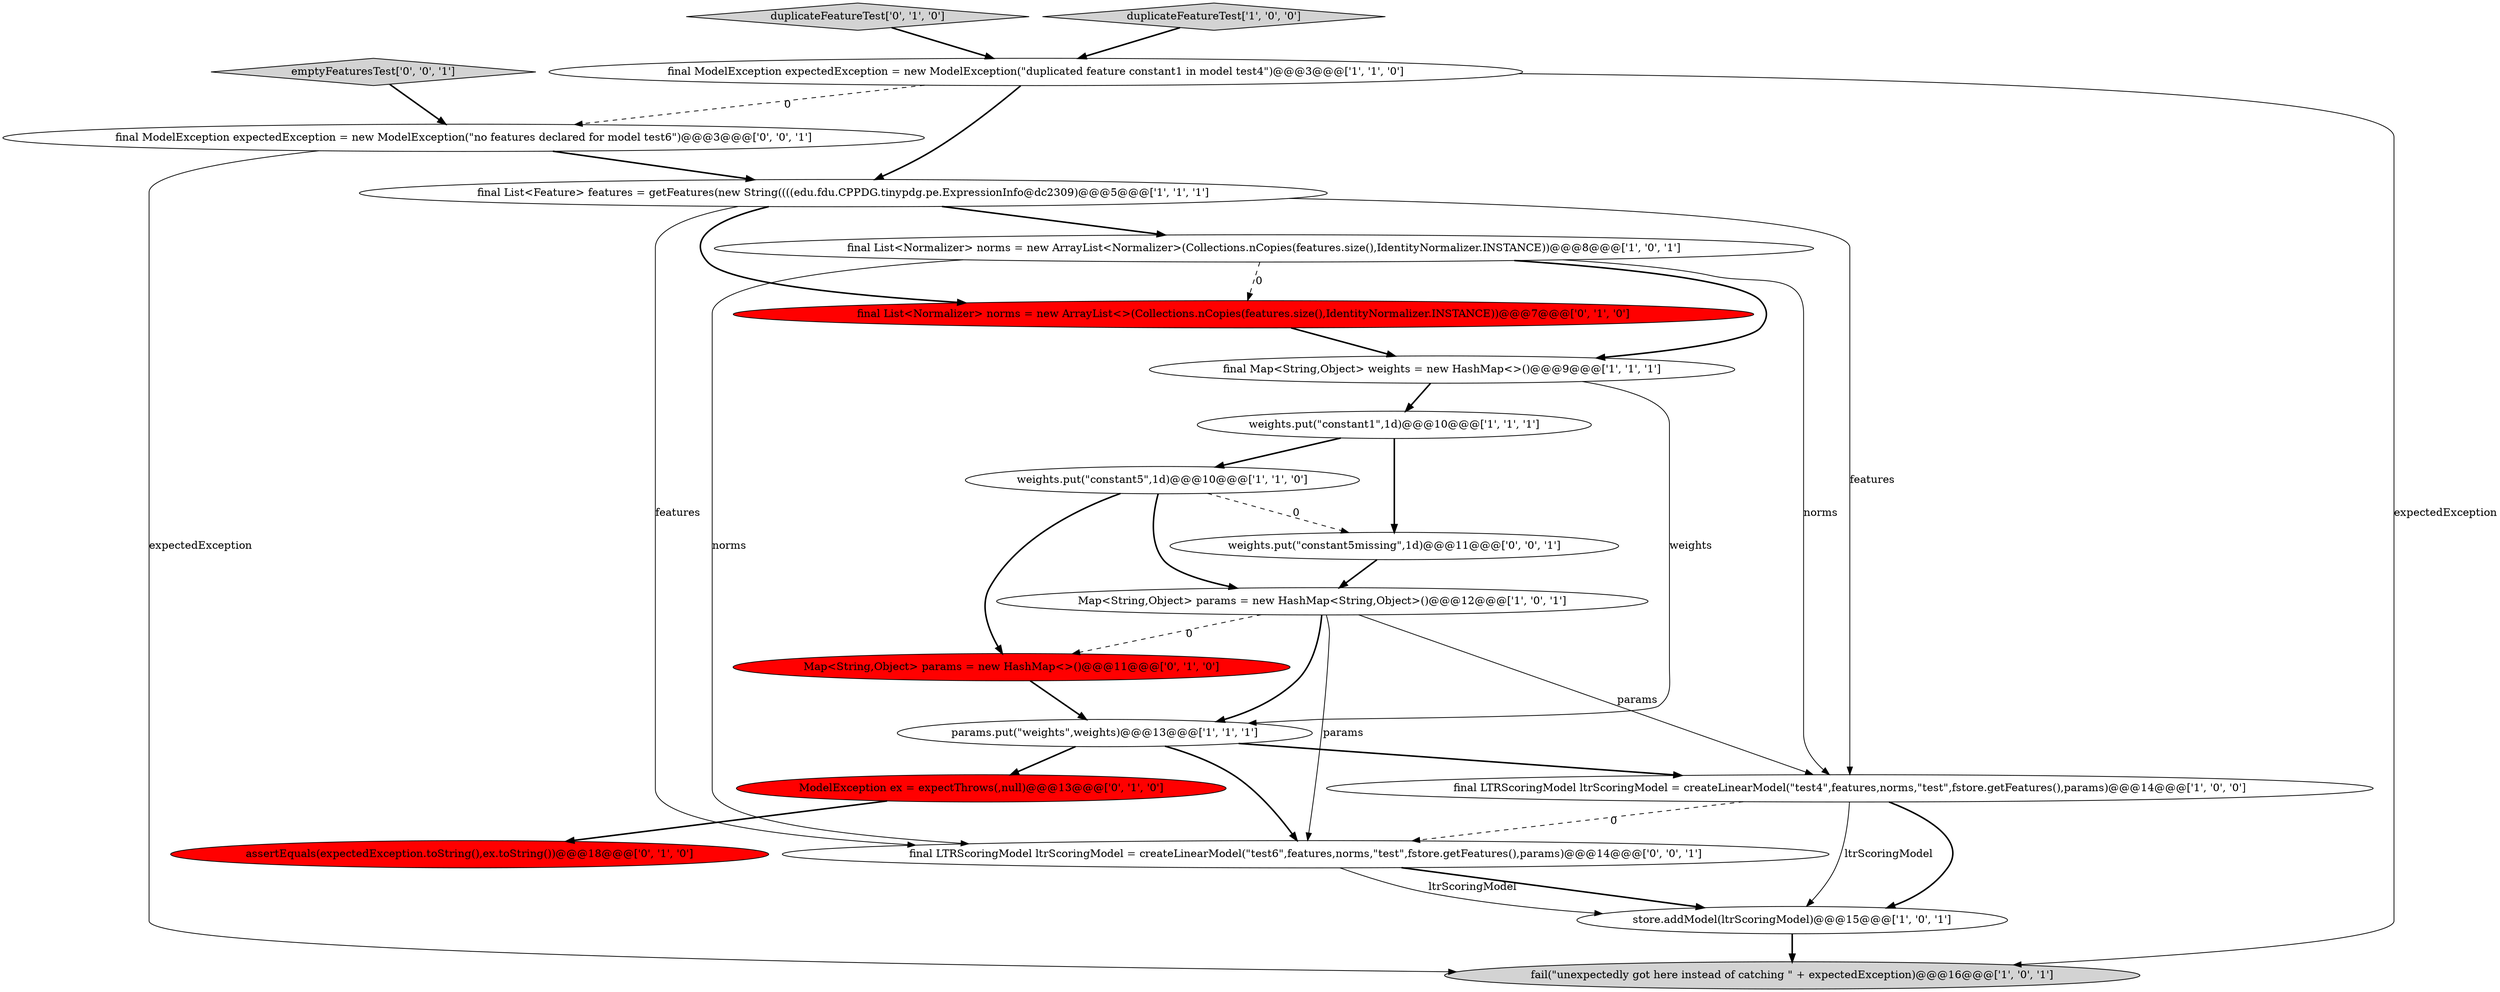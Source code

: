 digraph {
6 [style = filled, label = "weights.put(\"constant1\",1d)@@@10@@@['1', '1', '1']", fillcolor = white, shape = ellipse image = "AAA0AAABBB1BBB"];
3 [style = filled, label = "final List<Feature> features = getFeatures(new String((((edu.fdu.CPPDG.tinypdg.pe.ExpressionInfo@dc2309)@@@5@@@['1', '1', '1']", fillcolor = white, shape = ellipse image = "AAA0AAABBB1BBB"];
19 [style = filled, label = "final LTRScoringModel ltrScoringModel = createLinearModel(\"test6\",features,norms,\"test\",fstore.getFeatures(),params)@@@14@@@['0', '0', '1']", fillcolor = white, shape = ellipse image = "AAA0AAABBB3BBB"];
11 [style = filled, label = "final ModelException expectedException = new ModelException(\"duplicated feature constant1 in model test4\")@@@3@@@['1', '1', '0']", fillcolor = white, shape = ellipse image = "AAA0AAABBB1BBB"];
4 [style = filled, label = "Map<String,Object> params = new HashMap<String,Object>()@@@12@@@['1', '0', '1']", fillcolor = white, shape = ellipse image = "AAA0AAABBB1BBB"];
14 [style = filled, label = "duplicateFeatureTest['0', '1', '0']", fillcolor = lightgray, shape = diamond image = "AAA0AAABBB2BBB"];
18 [style = filled, label = "final ModelException expectedException = new ModelException(\"no features declared for model test6\")@@@3@@@['0', '0', '1']", fillcolor = white, shape = ellipse image = "AAA0AAABBB3BBB"];
8 [style = filled, label = "duplicateFeatureTest['1', '0', '0']", fillcolor = lightgray, shape = diamond image = "AAA0AAABBB1BBB"];
20 [style = filled, label = "weights.put(\"constant5missing\",1d)@@@11@@@['0', '0', '1']", fillcolor = white, shape = ellipse image = "AAA0AAABBB3BBB"];
1 [style = filled, label = "params.put(\"weights\",weights)@@@13@@@['1', '1', '1']", fillcolor = white, shape = ellipse image = "AAA0AAABBB1BBB"];
16 [style = filled, label = "Map<String,Object> params = new HashMap<>()@@@11@@@['0', '1', '0']", fillcolor = red, shape = ellipse image = "AAA1AAABBB2BBB"];
10 [style = filled, label = "store.addModel(ltrScoringModel)@@@15@@@['1', '0', '1']", fillcolor = white, shape = ellipse image = "AAA0AAABBB1BBB"];
7 [style = filled, label = "final List<Normalizer> norms = new ArrayList<Normalizer>(Collections.nCopies(features.size(),IdentityNormalizer.INSTANCE))@@@8@@@['1', '0', '1']", fillcolor = white, shape = ellipse image = "AAA0AAABBB1BBB"];
17 [style = filled, label = "emptyFeaturesTest['0', '0', '1']", fillcolor = lightgray, shape = diamond image = "AAA0AAABBB3BBB"];
15 [style = filled, label = "final List<Normalizer> norms = new ArrayList<>(Collections.nCopies(features.size(),IdentityNormalizer.INSTANCE))@@@7@@@['0', '1', '0']", fillcolor = red, shape = ellipse image = "AAA1AAABBB2BBB"];
13 [style = filled, label = "ModelException ex = expectThrows(,null)@@@13@@@['0', '1', '0']", fillcolor = red, shape = ellipse image = "AAA1AAABBB2BBB"];
9 [style = filled, label = "final LTRScoringModel ltrScoringModel = createLinearModel(\"test4\",features,norms,\"test\",fstore.getFeatures(),params)@@@14@@@['1', '0', '0']", fillcolor = white, shape = ellipse image = "AAA0AAABBB1BBB"];
5 [style = filled, label = "fail(\"unexpectedly got here instead of catching \" + expectedException)@@@16@@@['1', '0', '1']", fillcolor = lightgray, shape = ellipse image = "AAA0AAABBB1BBB"];
12 [style = filled, label = "assertEquals(expectedException.toString(),ex.toString())@@@18@@@['0', '1', '0']", fillcolor = red, shape = ellipse image = "AAA1AAABBB2BBB"];
2 [style = filled, label = "weights.put(\"constant5\",1d)@@@10@@@['1', '1', '0']", fillcolor = white, shape = ellipse image = "AAA0AAABBB1BBB"];
0 [style = filled, label = "final Map<String,Object> weights = new HashMap<>()@@@9@@@['1', '1', '1']", fillcolor = white, shape = ellipse image = "AAA0AAABBB1BBB"];
4->9 [style = solid, label="params"];
18->3 [style = bold, label=""];
2->20 [style = dashed, label="0"];
4->16 [style = dashed, label="0"];
7->19 [style = solid, label="norms"];
0->6 [style = bold, label=""];
18->5 [style = solid, label="expectedException"];
3->19 [style = solid, label="features"];
19->10 [style = bold, label=""];
19->10 [style = solid, label="ltrScoringModel"];
7->0 [style = bold, label=""];
3->15 [style = bold, label=""];
0->1 [style = solid, label="weights"];
9->10 [style = bold, label=""];
2->4 [style = bold, label=""];
1->13 [style = bold, label=""];
1->9 [style = bold, label=""];
9->10 [style = solid, label="ltrScoringModel"];
20->4 [style = bold, label=""];
6->2 [style = bold, label=""];
9->19 [style = dashed, label="0"];
6->20 [style = bold, label=""];
7->9 [style = solid, label="norms"];
11->5 [style = solid, label="expectedException"];
13->12 [style = bold, label=""];
10->5 [style = bold, label=""];
3->7 [style = bold, label=""];
11->3 [style = bold, label=""];
16->1 [style = bold, label=""];
11->18 [style = dashed, label="0"];
15->0 [style = bold, label=""];
7->15 [style = dashed, label="0"];
4->1 [style = bold, label=""];
4->19 [style = solid, label="params"];
3->9 [style = solid, label="features"];
1->19 [style = bold, label=""];
8->11 [style = bold, label=""];
14->11 [style = bold, label=""];
17->18 [style = bold, label=""];
2->16 [style = bold, label=""];
}
